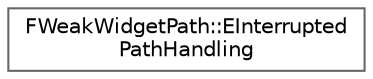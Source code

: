 digraph "Graphical Class Hierarchy"
{
 // INTERACTIVE_SVG=YES
 // LATEX_PDF_SIZE
  bgcolor="transparent";
  edge [fontname=Helvetica,fontsize=10,labelfontname=Helvetica,labelfontsize=10];
  node [fontname=Helvetica,fontsize=10,shape=box,height=0.2,width=0.4];
  rankdir="LR";
  Node0 [id="Node000000",label="FWeakWidgetPath::EInterrupted\lPathHandling",height=0.2,width=0.4,color="grey40", fillcolor="white", style="filled",URL="$d8/dd9/structFWeakWidgetPath_1_1EInterruptedPathHandling.html",tooltip="Should interrupted paths truncate or return an invalid path?"];
}
